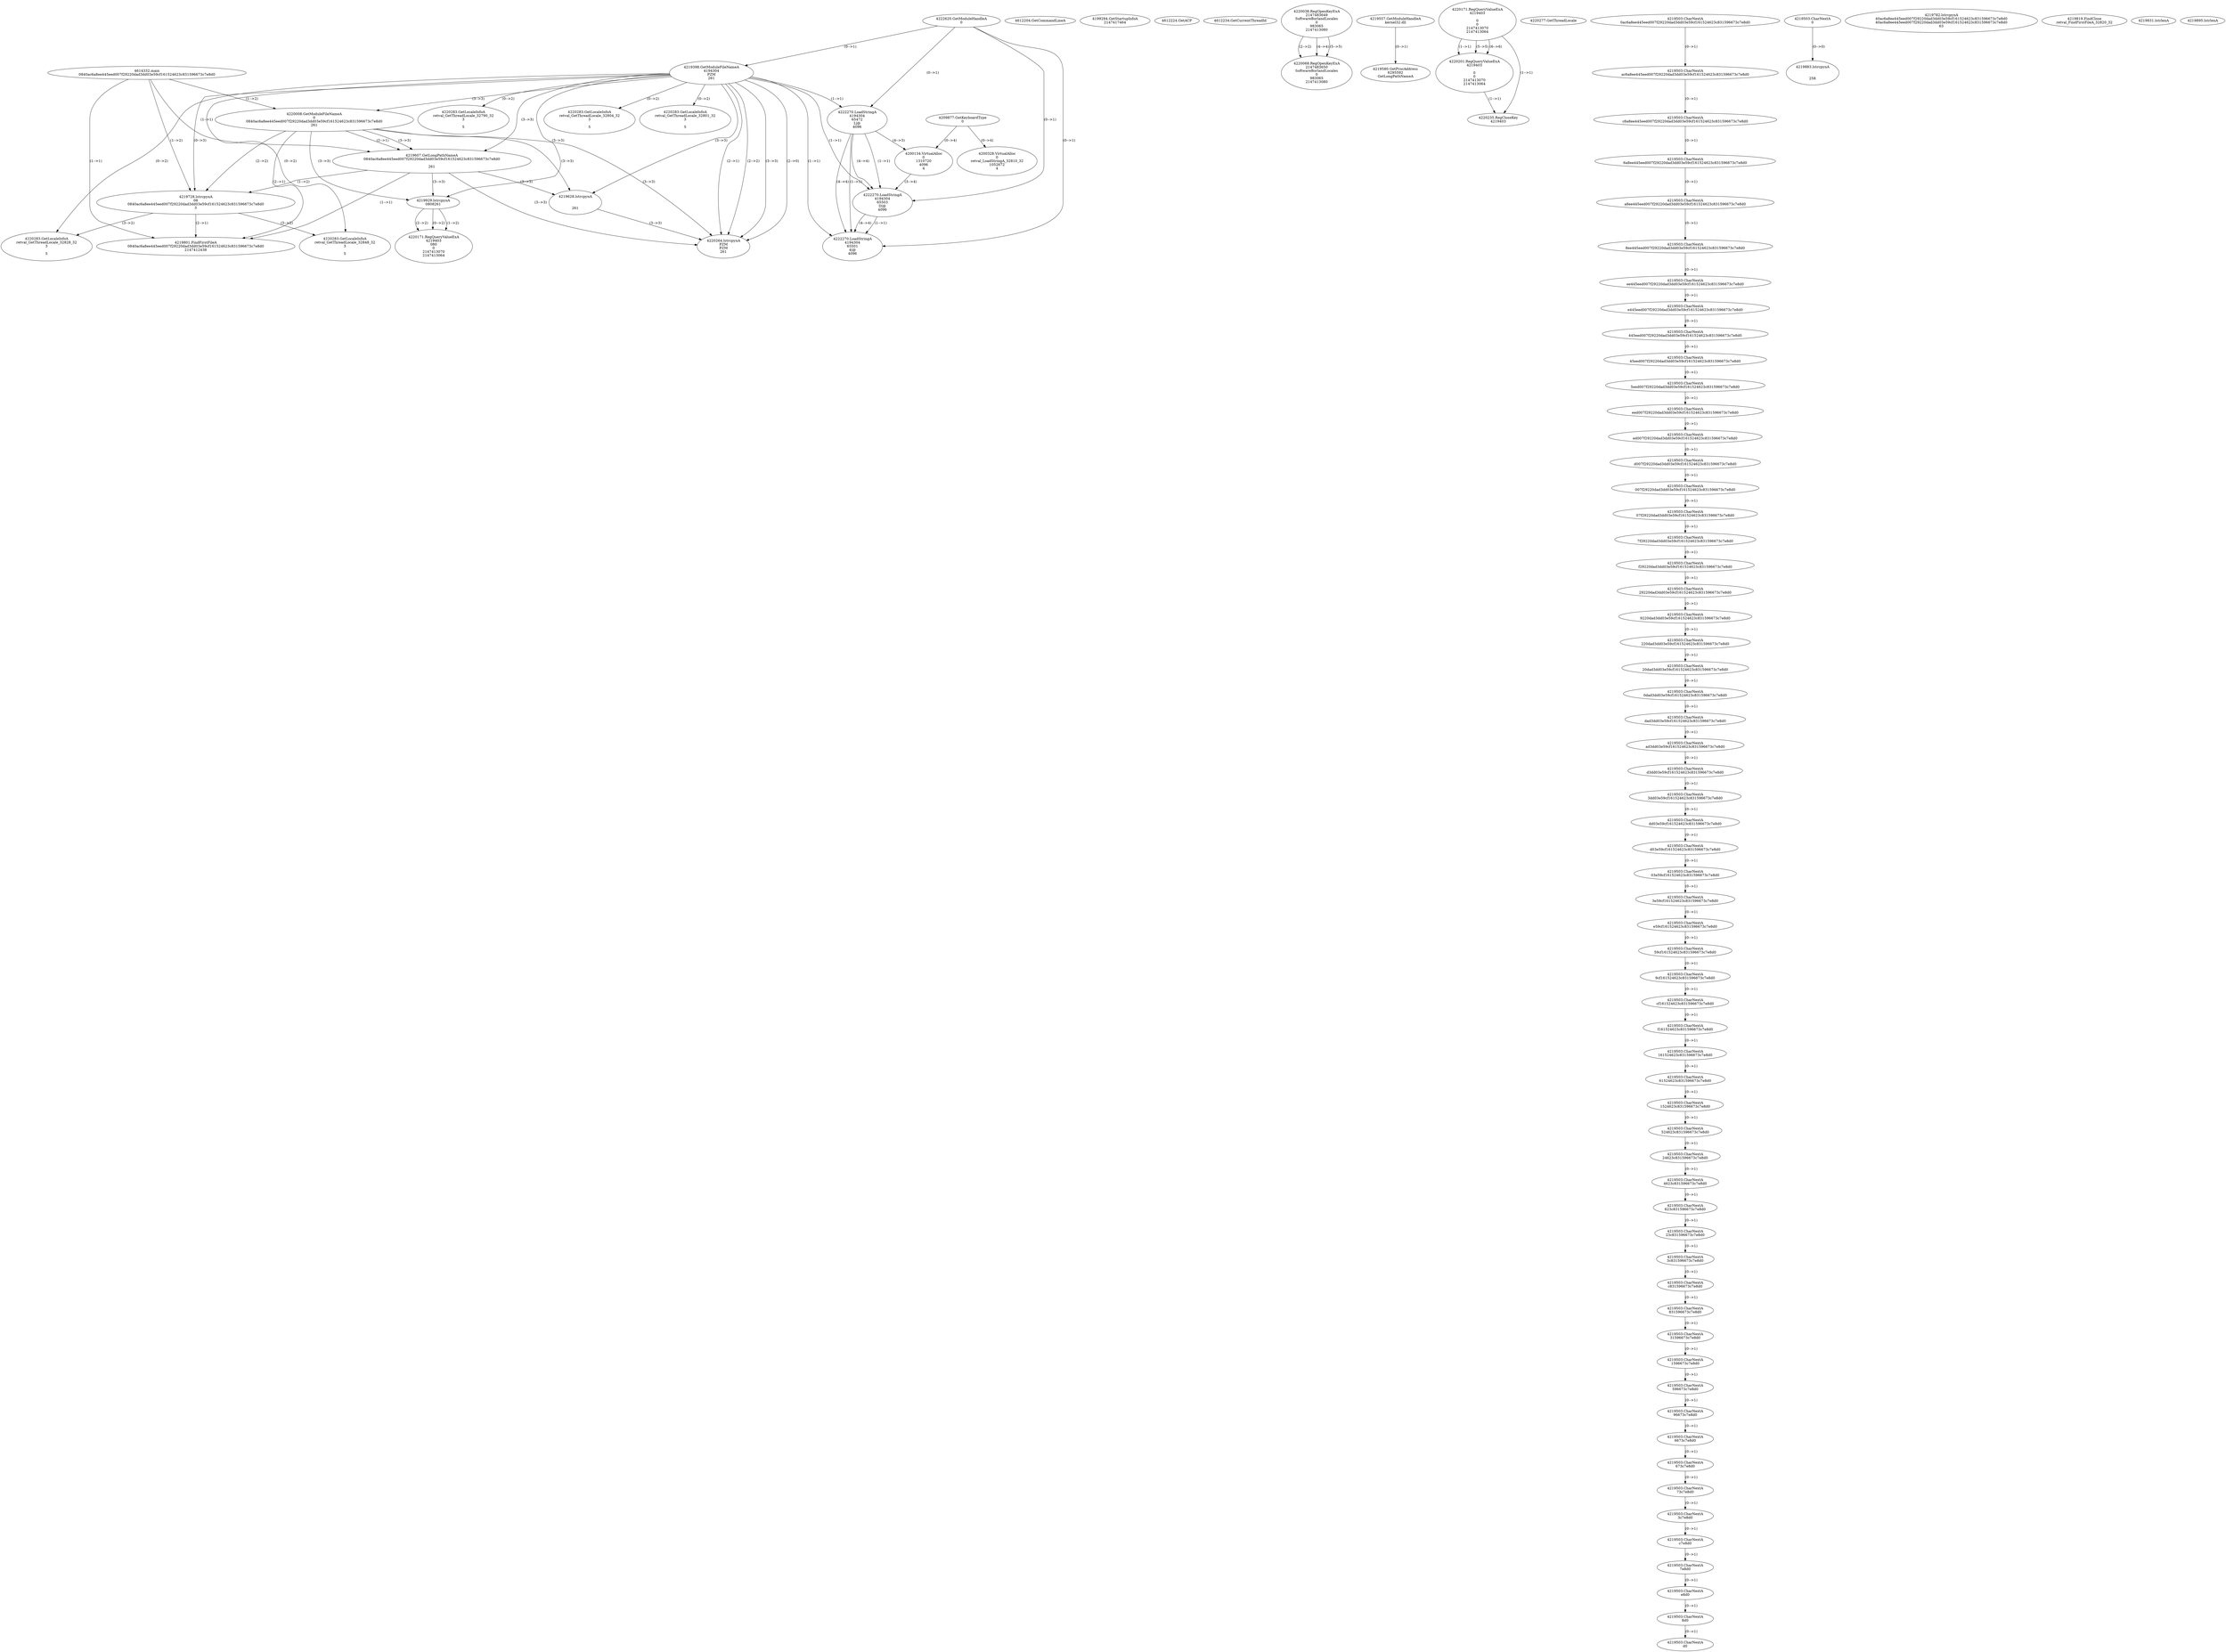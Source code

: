 // Global SCDG with merge call
digraph {
	0 [label="4614332.main
0840ac6a8ee445eed007f29220dad3dd03e59cf161524623c831596673c7e8d0"]
	1 [label="4222620.GetModuleHandleA
0"]
	2 [label="4209877.GetKeyboardType
0"]
	3 [label="4612204.GetCommandLineA
"]
	4 [label="4199294.GetStartupInfoA
2147417464"]
	5 [label="4612224.GetACP
"]
	6 [label="4612234.GetCurrentThreadId
"]
	7 [label="4219398.GetModuleFileNameA
4194304
PZM
261"]
	1 -> 7 [label="(0-->1)"]
	8 [label="4220008.GetModuleFileNameA
0
0840ac6a8ee445eed007f29220dad3dd03e59cf161524623c831596673c7e8d0
261"]
	0 -> 8 [label="(1-->2)"]
	7 -> 8 [label="(3-->3)"]
	9 [label="4220038.RegOpenKeyExA
2147483649
Software\Borland\Locales
0
983065
2147413080"]
	10 [label="4219557.GetModuleHandleA
kernel32.dll"]
	11 [label="4219580.GetProcAddress
6295592
GetLongPathNameA"]
	10 -> 11 [label="(0-->1)"]
	12 [label="4219607.GetLongPathNameA
0840ac6a8ee445eed007f29220dad3dd03e59cf161524623c831596673c7e8d0

261"]
	0 -> 12 [label="(1-->1)"]
	8 -> 12 [label="(2-->1)"]
	7 -> 12 [label="(3-->3)"]
	8 -> 12 [label="(3-->3)"]
	13 [label="4219628.lstrcpynA


261"]
	7 -> 13 [label="(3-->3)"]
	8 -> 13 [label="(3-->3)"]
	12 -> 13 [label="(3-->3)"]
	14 [label="4220171.RegQueryValueExA
4219403

0
0
2147413070
2147413064"]
	15 [label="4220201.RegQueryValueExA
4219403

0
0
2147413070
2147413064"]
	14 -> 15 [label="(1-->1)"]
	14 -> 15 [label="(5-->5)"]
	14 -> 15 [label="(6-->6)"]
	16 [label="4220235.RegCloseKey
4219403"]
	14 -> 16 [label="(1-->1)"]
	15 -> 16 [label="(1-->1)"]
	17 [label="4220264.lstrcpynA
PZM
PZM
261"]
	7 -> 17 [label="(2-->1)"]
	7 -> 17 [label="(2-->2)"]
	7 -> 17 [label="(3-->3)"]
	8 -> 17 [label="(3-->3)"]
	12 -> 17 [label="(3-->3)"]
	13 -> 17 [label="(3-->3)"]
	7 -> 17 [label="(2-->0)"]
	18 [label="4220277.GetThreadLocale
"]
	19 [label="4220283.GetLocaleInfoA
retval_GetThreadLocale_32804_32
3

5"]
	7 -> 19 [label="(0-->2)"]
	20 [label="4222270.LoadStringA
4194304
65472
L|@
4096"]
	1 -> 20 [label="(0-->1)"]
	7 -> 20 [label="(1-->1)"]
	21 [label="4200134.VirtualAlloc
0
1310720
4096
4"]
	20 -> 21 [label="(4-->3)"]
	2 -> 21 [label="(0-->4)"]
	22 [label="4222270.LoadStringA
4194304
65503
D|@
4096"]
	1 -> 22 [label="(0-->1)"]
	7 -> 22 [label="(1-->1)"]
	20 -> 22 [label="(1-->1)"]
	20 -> 22 [label="(4-->4)"]
	21 -> 22 [label="(3-->4)"]
	23 [label="4220283.GetLocaleInfoA
retval_GetThreadLocale_32801_32
3

5"]
	7 -> 23 [label="(0-->2)"]
	24 [label="4222270.LoadStringA
4194304
65501
4|@
4096"]
	1 -> 24 [label="(0-->1)"]
	7 -> 24 [label="(1-->1)"]
	20 -> 24 [label="(1-->1)"]
	22 -> 24 [label="(1-->1)"]
	20 -> 24 [label="(4-->4)"]
	22 -> 24 [label="(4-->4)"]
	25 [label="4219728.lstrcpynA
08
0840ac6a8ee445eed007f29220dad3dd03e59cf161524623c831596673c7e8d0
3"]
	0 -> 25 [label="(1-->2)"]
	8 -> 25 [label="(2-->2)"]
	12 -> 25 [label="(1-->2)"]
	7 -> 25 [label="(0-->3)"]
	26 [label="4219503.CharNextA
0ac6a8ee445eed007f29220dad3dd03e59cf161524623c831596673c7e8d0"]
	27 [label="4219503.CharNextA
ac6a8ee445eed007f29220dad3dd03e59cf161524623c831596673c7e8d0"]
	26 -> 27 [label="(0-->1)"]
	28 [label="4219503.CharNextA
c6a8ee445eed007f29220dad3dd03e59cf161524623c831596673c7e8d0"]
	27 -> 28 [label="(0-->1)"]
	29 [label="4219503.CharNextA
6a8ee445eed007f29220dad3dd03e59cf161524623c831596673c7e8d0"]
	28 -> 29 [label="(0-->1)"]
	30 [label="4219503.CharNextA
a8ee445eed007f29220dad3dd03e59cf161524623c831596673c7e8d0"]
	29 -> 30 [label="(0-->1)"]
	31 [label="4219503.CharNextA
8ee445eed007f29220dad3dd03e59cf161524623c831596673c7e8d0"]
	30 -> 31 [label="(0-->1)"]
	32 [label="4219503.CharNextA
ee445eed007f29220dad3dd03e59cf161524623c831596673c7e8d0"]
	31 -> 32 [label="(0-->1)"]
	33 [label="4219503.CharNextA
e445eed007f29220dad3dd03e59cf161524623c831596673c7e8d0"]
	32 -> 33 [label="(0-->1)"]
	34 [label="4219503.CharNextA
445eed007f29220dad3dd03e59cf161524623c831596673c7e8d0"]
	33 -> 34 [label="(0-->1)"]
	35 [label="4219503.CharNextA
45eed007f29220dad3dd03e59cf161524623c831596673c7e8d0"]
	34 -> 35 [label="(0-->1)"]
	36 [label="4219503.CharNextA
5eed007f29220dad3dd03e59cf161524623c831596673c7e8d0"]
	35 -> 36 [label="(0-->1)"]
	37 [label="4219503.CharNextA
eed007f29220dad3dd03e59cf161524623c831596673c7e8d0"]
	36 -> 37 [label="(0-->1)"]
	38 [label="4219503.CharNextA
ed007f29220dad3dd03e59cf161524623c831596673c7e8d0"]
	37 -> 38 [label="(0-->1)"]
	39 [label="4219503.CharNextA
d007f29220dad3dd03e59cf161524623c831596673c7e8d0"]
	38 -> 39 [label="(0-->1)"]
	40 [label="4219503.CharNextA
007f29220dad3dd03e59cf161524623c831596673c7e8d0"]
	39 -> 40 [label="(0-->1)"]
	41 [label="4219503.CharNextA
07f29220dad3dd03e59cf161524623c831596673c7e8d0"]
	40 -> 41 [label="(0-->1)"]
	42 [label="4219503.CharNextA
7f29220dad3dd03e59cf161524623c831596673c7e8d0"]
	41 -> 42 [label="(0-->1)"]
	43 [label="4219503.CharNextA
f29220dad3dd03e59cf161524623c831596673c7e8d0"]
	42 -> 43 [label="(0-->1)"]
	44 [label="4219503.CharNextA
29220dad3dd03e59cf161524623c831596673c7e8d0"]
	43 -> 44 [label="(0-->1)"]
	45 [label="4219503.CharNextA
9220dad3dd03e59cf161524623c831596673c7e8d0"]
	44 -> 45 [label="(0-->1)"]
	46 [label="4219503.CharNextA
220dad3dd03e59cf161524623c831596673c7e8d0"]
	45 -> 46 [label="(0-->1)"]
	47 [label="4219503.CharNextA
20dad3dd03e59cf161524623c831596673c7e8d0"]
	46 -> 47 [label="(0-->1)"]
	48 [label="4219503.CharNextA
0dad3dd03e59cf161524623c831596673c7e8d0"]
	47 -> 48 [label="(0-->1)"]
	49 [label="4219503.CharNextA
dad3dd03e59cf161524623c831596673c7e8d0"]
	48 -> 49 [label="(0-->1)"]
	50 [label="4219503.CharNextA
ad3dd03e59cf161524623c831596673c7e8d0"]
	49 -> 50 [label="(0-->1)"]
	51 [label="4219503.CharNextA
d3dd03e59cf161524623c831596673c7e8d0"]
	50 -> 51 [label="(0-->1)"]
	52 [label="4219503.CharNextA
3dd03e59cf161524623c831596673c7e8d0"]
	51 -> 52 [label="(0-->1)"]
	53 [label="4219503.CharNextA
dd03e59cf161524623c831596673c7e8d0"]
	52 -> 53 [label="(0-->1)"]
	54 [label="4219503.CharNextA
d03e59cf161524623c831596673c7e8d0"]
	53 -> 54 [label="(0-->1)"]
	55 [label="4219503.CharNextA
03e59cf161524623c831596673c7e8d0"]
	54 -> 55 [label="(0-->1)"]
	56 [label="4219503.CharNextA
3e59cf161524623c831596673c7e8d0"]
	55 -> 56 [label="(0-->1)"]
	57 [label="4219503.CharNextA
e59cf161524623c831596673c7e8d0"]
	56 -> 57 [label="(0-->1)"]
	58 [label="4219503.CharNextA
59cf161524623c831596673c7e8d0"]
	57 -> 58 [label="(0-->1)"]
	59 [label="4219503.CharNextA
9cf161524623c831596673c7e8d0"]
	58 -> 59 [label="(0-->1)"]
	60 [label="4219503.CharNextA
cf161524623c831596673c7e8d0"]
	59 -> 60 [label="(0-->1)"]
	61 [label="4219503.CharNextA
f161524623c831596673c7e8d0"]
	60 -> 61 [label="(0-->1)"]
	62 [label="4219503.CharNextA
161524623c831596673c7e8d0"]
	61 -> 62 [label="(0-->1)"]
	63 [label="4219503.CharNextA
61524623c831596673c7e8d0"]
	62 -> 63 [label="(0-->1)"]
	64 [label="4219503.CharNextA
1524623c831596673c7e8d0"]
	63 -> 64 [label="(0-->1)"]
	65 [label="4219503.CharNextA
524623c831596673c7e8d0"]
	64 -> 65 [label="(0-->1)"]
	66 [label="4219503.CharNextA
24623c831596673c7e8d0"]
	65 -> 66 [label="(0-->1)"]
	67 [label="4219503.CharNextA
4623c831596673c7e8d0"]
	66 -> 67 [label="(0-->1)"]
	68 [label="4219503.CharNextA
623c831596673c7e8d0"]
	67 -> 68 [label="(0-->1)"]
	69 [label="4219503.CharNextA
23c831596673c7e8d0"]
	68 -> 69 [label="(0-->1)"]
	70 [label="4219503.CharNextA
3c831596673c7e8d0"]
	69 -> 70 [label="(0-->1)"]
	71 [label="4219503.CharNextA
c831596673c7e8d0"]
	70 -> 71 [label="(0-->1)"]
	72 [label="4219503.CharNextA
831596673c7e8d0"]
	71 -> 72 [label="(0-->1)"]
	73 [label="4219503.CharNextA
31596673c7e8d0"]
	72 -> 73 [label="(0-->1)"]
	74 [label="4219503.CharNextA
1596673c7e8d0"]
	73 -> 74 [label="(0-->1)"]
	75 [label="4219503.CharNextA
596673c7e8d0"]
	74 -> 75 [label="(0-->1)"]
	76 [label="4219503.CharNextA
96673c7e8d0"]
	75 -> 76 [label="(0-->1)"]
	77 [label="4219503.CharNextA
6673c7e8d0"]
	76 -> 77 [label="(0-->1)"]
	78 [label="4219503.CharNextA
673c7e8d0"]
	77 -> 78 [label="(0-->1)"]
	79 [label="4219503.CharNextA
73c7e8d0"]
	78 -> 79 [label="(0-->1)"]
	80 [label="4219503.CharNextA
3c7e8d0"]
	79 -> 80 [label="(0-->1)"]
	81 [label="4219503.CharNextA
c7e8d0"]
	80 -> 81 [label="(0-->1)"]
	82 [label="4219503.CharNextA
7e8d0"]
	81 -> 82 [label="(0-->1)"]
	83 [label="4219503.CharNextA
e8d0"]
	82 -> 83 [label="(0-->1)"]
	84 [label="4219503.CharNextA
8d0"]
	83 -> 84 [label="(0-->1)"]
	85 [label="4219503.CharNextA
d0"]
	84 -> 85 [label="(0-->1)"]
	86 [label="4219503.CharNextA
0"]
	87 [label="4219782.lstrcpynA
40ac6a8ee445eed007f29220dad3dd03e59cf161524623c831596673c7e8d0
40ac6a8ee445eed007f29220dad3dd03e59cf161524623c831596673c7e8d0
63"]
	88 [label="4219801.FindFirstFileA
0840ac6a8ee445eed007f29220dad3dd03e59cf161524623c831596673c7e8d0
2147412438"]
	0 -> 88 [label="(1-->1)"]
	8 -> 88 [label="(2-->1)"]
	12 -> 88 [label="(1-->1)"]
	25 -> 88 [label="(2-->1)"]
	89 [label="4219819.FindClose
retval_FindFirstFileA_32820_32"]
	90 [label="4219831.lstrlenA
"]
	91 [label="4219883.lstrcpynA


258"]
	86 -> 91 [label="(0-->0)"]
	92 [label="4219895.lstrlenA
"]
	93 [label="4219929.lstrcpynA
08\
08\
261"]
	7 -> 93 [label="(3-->3)"]
	8 -> 93 [label="(3-->3)"]
	12 -> 93 [label="(3-->3)"]
	94 [label="4220171.RegQueryValueExA
4219403
08\
0
0
2147413070
2147413064"]
	93 -> 94 [label="(1-->2)"]
	93 -> 94 [label="(2-->2)"]
	93 -> 94 [label="(0-->2)"]
	95 [label="4220283.GetLocaleInfoA
retval_GetThreadLocale_32828_32
3

5"]
	7 -> 95 [label="(0-->2)"]
	25 -> 95 [label="(3-->2)"]
	96 [label="4220283.GetLocaleInfoA
retval_GetThreadLocale_32848_32
3

5"]
	7 -> 96 [label="(0-->2)"]
	25 -> 96 [label="(3-->2)"]
	97 [label="4220068.RegOpenKeyExA
2147483650
Software\Borland\Locales
0
983065
2147413080"]
	9 -> 97 [label="(2-->2)"]
	9 -> 97 [label="(4-->4)"]
	9 -> 97 [label="(5-->5)"]
	98 [label="4220283.GetLocaleInfoA
retval_GetThreadLocale_32790_32
3

5"]
	7 -> 98 [label="(0-->2)"]
	99 [label="4200328.VirtualAlloc
0
retval_LoadStringA_32810_32
1052672
4"]
	2 -> 99 [label="(0-->4)"]
}
